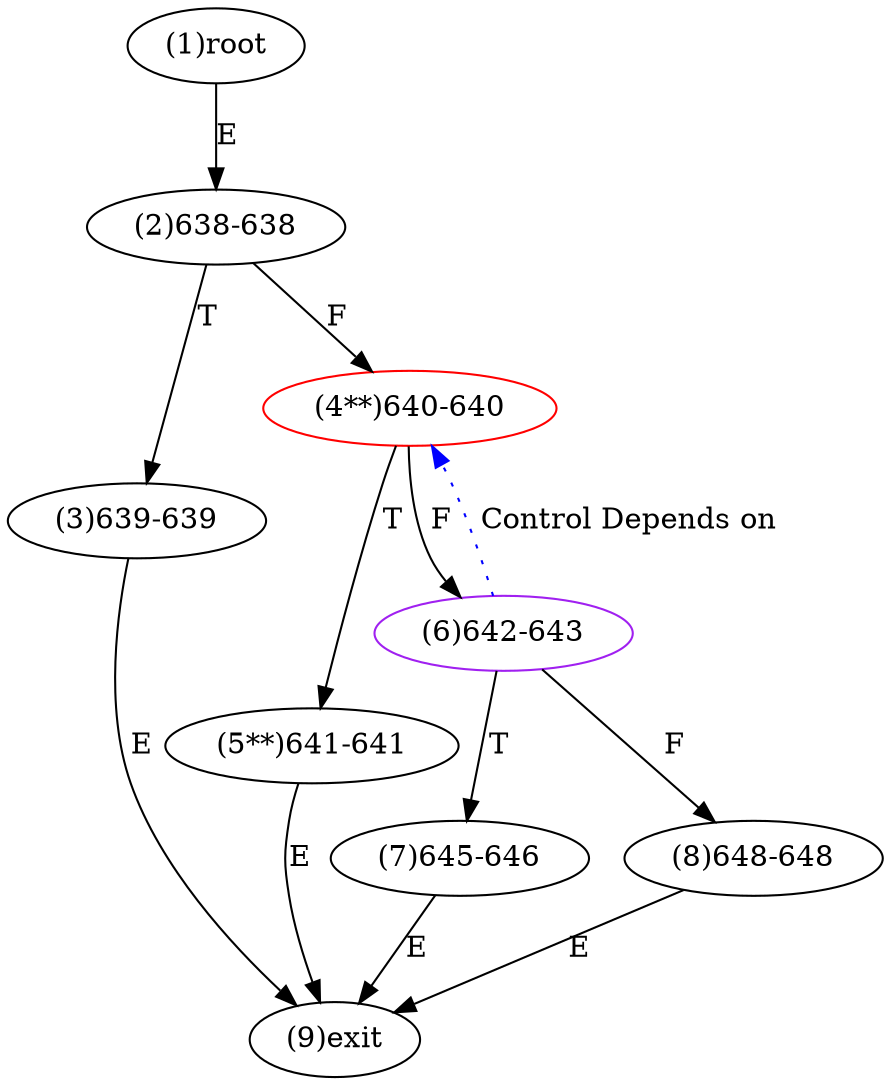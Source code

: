 digraph "" { 
1[ label="(1)root"];
2[ label="(2)638-638"];
3[ label="(3)639-639"];
4[ label="(4**)640-640",color=red];
5[ label="(5**)641-641"];
6[ label="(6)642-643",color=purple];
7[ label="(7)645-646"];
8[ label="(8)648-648"];
9[ label="(9)exit"];
1->2[ label="E"];
2->4[ label="F"];
2->3[ label="T"];
3->9[ label="E"];
4->6[ label="F"];
4->5[ label="T"];
5->9[ label="E"];
6->8[ label="F"];
6->7[ label="T"];
7->9[ label="E"];
8->9[ label="E"];
6->4[ color="blue" label="Control Depends on" style = dotted ];
}